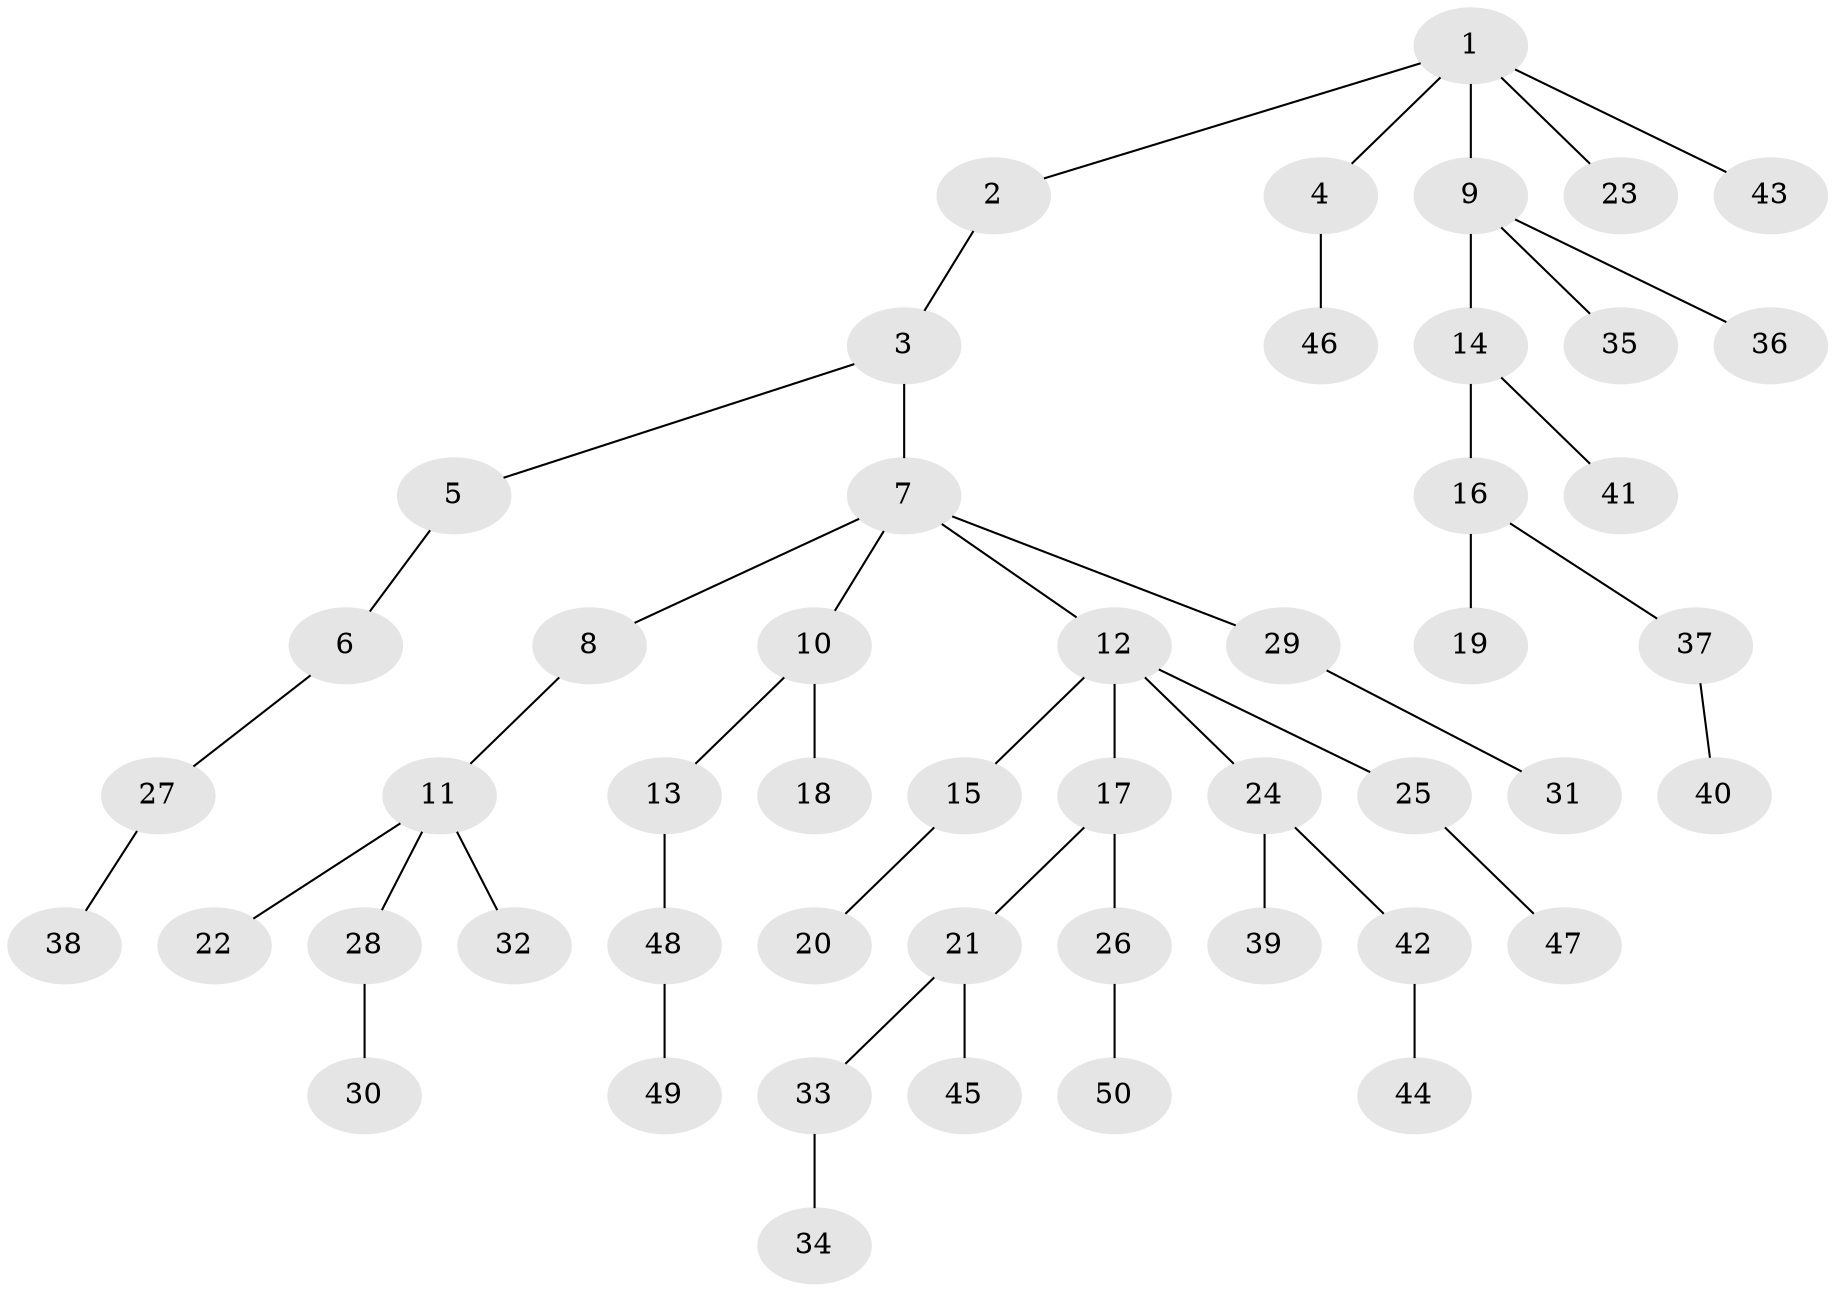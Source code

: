 // coarse degree distribution, {3: 0.1111111111111111, 2: 0.25925925925925924, 5: 0.037037037037037035, 6: 0.037037037037037035, 1: 0.5185185185185185, 4: 0.037037037037037035}
// Generated by graph-tools (version 1.1) at 2025/37/03/04/25 23:37:25]
// undirected, 50 vertices, 49 edges
graph export_dot {
  node [color=gray90,style=filled];
  1;
  2;
  3;
  4;
  5;
  6;
  7;
  8;
  9;
  10;
  11;
  12;
  13;
  14;
  15;
  16;
  17;
  18;
  19;
  20;
  21;
  22;
  23;
  24;
  25;
  26;
  27;
  28;
  29;
  30;
  31;
  32;
  33;
  34;
  35;
  36;
  37;
  38;
  39;
  40;
  41;
  42;
  43;
  44;
  45;
  46;
  47;
  48;
  49;
  50;
  1 -- 2;
  1 -- 4;
  1 -- 9;
  1 -- 23;
  1 -- 43;
  2 -- 3;
  3 -- 5;
  3 -- 7;
  4 -- 46;
  5 -- 6;
  6 -- 27;
  7 -- 8;
  7 -- 10;
  7 -- 12;
  7 -- 29;
  8 -- 11;
  9 -- 14;
  9 -- 35;
  9 -- 36;
  10 -- 13;
  10 -- 18;
  11 -- 22;
  11 -- 28;
  11 -- 32;
  12 -- 15;
  12 -- 17;
  12 -- 24;
  12 -- 25;
  13 -- 48;
  14 -- 16;
  14 -- 41;
  15 -- 20;
  16 -- 19;
  16 -- 37;
  17 -- 21;
  17 -- 26;
  21 -- 33;
  21 -- 45;
  24 -- 39;
  24 -- 42;
  25 -- 47;
  26 -- 50;
  27 -- 38;
  28 -- 30;
  29 -- 31;
  33 -- 34;
  37 -- 40;
  42 -- 44;
  48 -- 49;
}
